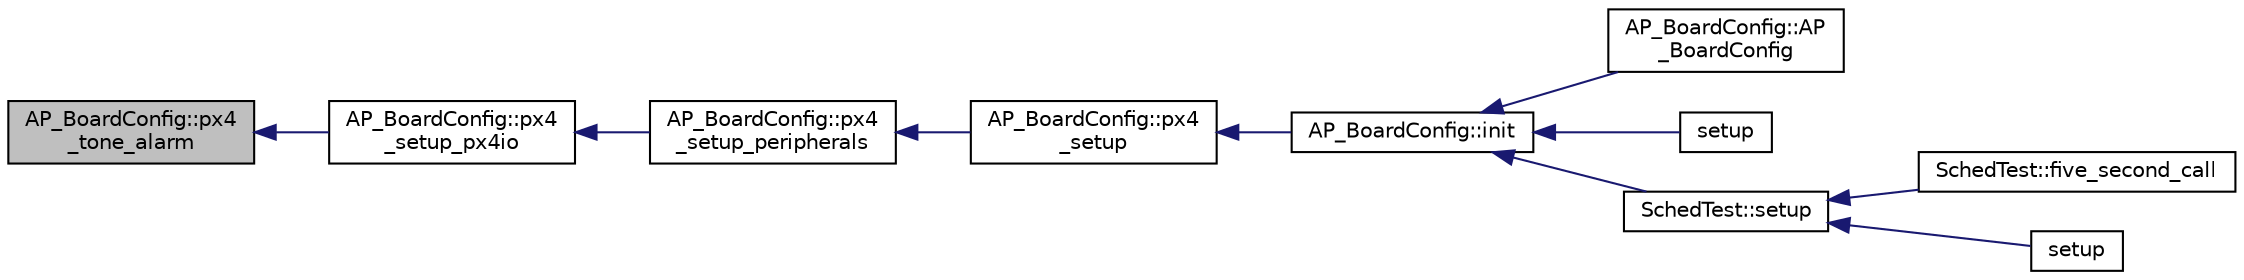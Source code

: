 digraph "AP_BoardConfig::px4_tone_alarm"
{
 // INTERACTIVE_SVG=YES
  edge [fontname="Helvetica",fontsize="10",labelfontname="Helvetica",labelfontsize="10"];
  node [fontname="Helvetica",fontsize="10",shape=record];
  rankdir="LR";
  Node1 [label="AP_BoardConfig::px4\l_tone_alarm",height=0.2,width=0.4,color="black", fillcolor="grey75", style="filled", fontcolor="black"];
  Node1 -> Node2 [dir="back",color="midnightblue",fontsize="10",style="solid",fontname="Helvetica"];
  Node2 [label="AP_BoardConfig::px4\l_setup_px4io",height=0.2,width=0.4,color="black", fillcolor="white", style="filled",URL="$classAP__BoardConfig.html#aa2db66012c1c14fc1ae4f42ff3433785"];
  Node2 -> Node3 [dir="back",color="midnightblue",fontsize="10",style="solid",fontname="Helvetica"];
  Node3 [label="AP_BoardConfig::px4\l_setup_peripherals",height=0.2,width=0.4,color="black", fillcolor="white", style="filled",URL="$classAP__BoardConfig.html#abf10a9f4d43760ea3311c4bd22e6205f"];
  Node3 -> Node4 [dir="back",color="midnightblue",fontsize="10",style="solid",fontname="Helvetica"];
  Node4 [label="AP_BoardConfig::px4\l_setup",height=0.2,width=0.4,color="black", fillcolor="white", style="filled",URL="$classAP__BoardConfig.html#acc8c8524ca7415a823bb446a8a09d1f1"];
  Node4 -> Node5 [dir="back",color="midnightblue",fontsize="10",style="solid",fontname="Helvetica"];
  Node5 [label="AP_BoardConfig::init",height=0.2,width=0.4,color="black", fillcolor="white", style="filled",URL="$classAP__BoardConfig.html#a53de1d2c0a124ff0d6e3455126237bb5"];
  Node5 -> Node6 [dir="back",color="midnightblue",fontsize="10",style="solid",fontname="Helvetica"];
  Node6 [label="AP_BoardConfig::AP\l_BoardConfig",height=0.2,width=0.4,color="black", fillcolor="white", style="filled",URL="$classAP__BoardConfig.html#a49a7027797d4a5fd9be56b55c85b8e90"];
  Node5 -> Node7 [dir="back",color="midnightblue",fontsize="10",style="solid",fontname="Helvetica"];
  Node7 [label="setup",height=0.2,width=0.4,color="black", fillcolor="white", style="filled",URL="$AHRS__Test_8cpp.html#a4fc01d736fe50cf5b977f755b675f11d"];
  Node5 -> Node8 [dir="back",color="midnightblue",fontsize="10",style="solid",fontname="Helvetica"];
  Node8 [label="SchedTest::setup",height=0.2,width=0.4,color="black", fillcolor="white", style="filled",URL="$classSchedTest.html#ae9afb73f76391e34d47286a516fe5292"];
  Node8 -> Node9 [dir="back",color="midnightblue",fontsize="10",style="solid",fontname="Helvetica"];
  Node9 [label="SchedTest::five_second_call",height=0.2,width=0.4,color="black", fillcolor="white", style="filled",URL="$classSchedTest.html#ab41681c4e9b1eda12cc3f85ed89e82cf"];
  Node8 -> Node10 [dir="back",color="midnightblue",fontsize="10",style="solid",fontname="Helvetica"];
  Node10 [label="setup",height=0.2,width=0.4,color="black", fillcolor="white", style="filled",URL="$Scheduler__test_8cpp.html#a7dfd9b79bc5a37d7df40207afbc5431f"];
}
